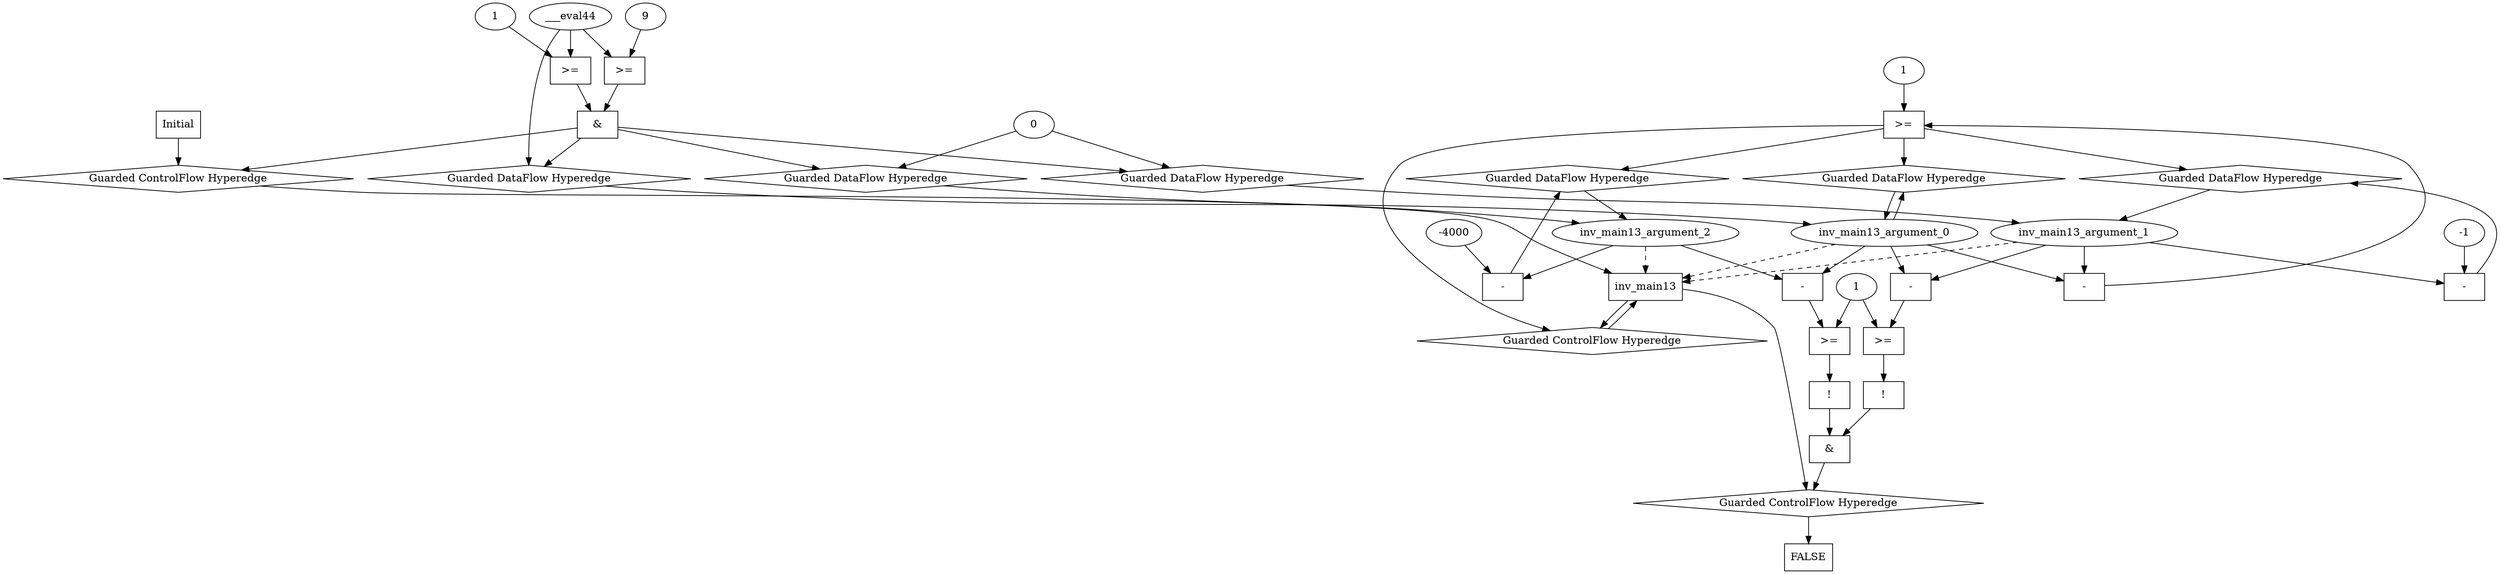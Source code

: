 digraph dag {
inv_main13 [label="inv_main13" shape="rect"];
FALSE [label="FALSE" shape="rect"];
Initial [label="Initial" shape="rect"];
ControlFowHyperEdge_0 [label="Guarded ControlFlow Hyperedge" shape="diamond"];
Initial -> ControlFowHyperEdge_0[label=""]
ControlFowHyperEdge_0 -> inv_main13[label=""]
ControlFowHyperEdge_1 [label="Guarded ControlFlow Hyperedge" shape="diamond"];
inv_main13 -> ControlFowHyperEdge_1[label=""]
ControlFowHyperEdge_1 -> inv_main13[label=""]
ControlFowHyperEdge_2 [label="Guarded ControlFlow Hyperedge" shape="diamond"];
inv_main13 -> ControlFowHyperEdge_2[label=""]
ControlFowHyperEdge_2 -> FALSE[label=""]
inv_main13_argument_0 [label="inv_main13_argument_0" shape="oval"];
inv_main13_argument_0 -> inv_main13[label="" style="dashed"]
inv_main13_argument_1 [label="inv_main13_argument_1" shape="oval"];
inv_main13_argument_1 -> inv_main13[label="" style="dashed"]
inv_main13_argument_2 [label="inv_main13_argument_2" shape="oval"];
inv_main13_argument_2 -> inv_main13[label="" style="dashed"]

xxxinv_main13___Initial_0xxx_and [label="&" shape="rect"];
xxxinv_main13___Initial_0xxxguard_0_node_0 [label=">=" shape="rect"];
xxxinv_main13___Initial_0xxxguard_0_node_1 [label="9"];
xxxinv_main13___Initial_0xxxguard_0_node_1->xxxinv_main13___Initial_0xxxguard_0_node_0
xxxinv_main13___Initial_0xxxdataFlow_0_node_0->xxxinv_main13___Initial_0xxxguard_0_node_0

xxxinv_main13___Initial_0xxxguard_0_node_0->xxxinv_main13___Initial_0xxx_and [label=""];
xxxinv_main13___Initial_0xxxguard1_node_0 [label=">=" shape="rect"];
xxxinv_main13___Initial_0xxxguard1_node_2 [label="1"];
xxxinv_main13___Initial_0xxxdataFlow_0_node_0->xxxinv_main13___Initial_0xxxguard1_node_0
xxxinv_main13___Initial_0xxxguard1_node_2->xxxinv_main13___Initial_0xxxguard1_node_0

xxxinv_main13___Initial_0xxxguard1_node_0->xxxinv_main13___Initial_0xxx_and [label=""];
xxxinv_main13___Initial_0xxx_and->ControlFowHyperEdge_0 [label=""];
xxxinv_main13___Initial_0xxxdataFlow_0_node_0 [label="___eval44"];

xxxinv_main13___Initial_0xxxdataFlow_0_node_0->DataFowHyperEdge_0_inv_main13_argument_0 [label=""];
xxxinv_main13___Initial_0xxxdataFlow1_node_0 [label="0"];

xxxinv_main13___Initial_0xxxdataFlow1_node_0->DataFowHyperEdge_0_inv_main13_argument_1 [label=""];

xxxinv_main13___Initial_0xxxdataFlow1_node_0->DataFowHyperEdge_0_inv_main13_argument_2 [label=""];
xxxinv_main13___inv_main13_1xxxguard_0_node_0 [label=">=" shape="rect"];
xxxinv_main13___inv_main13_1xxxguard_0_node_1 [label="-" shape="rect"];
xxxinv_main13___inv_main13_1xxxguard_0_node_4 [label="1"];
xxxinv_main13___inv_main13_1xxxguard_0_node_1->xxxinv_main13___inv_main13_1xxxguard_0_node_0
xxxinv_main13___inv_main13_1xxxguard_0_node_4->xxxinv_main13___inv_main13_1xxxguard_0_node_0
inv_main13_argument_0->xxxinv_main13___inv_main13_1xxxguard_0_node_1
inv_main13_argument_1->xxxinv_main13___inv_main13_1xxxguard_0_node_1

xxxinv_main13___inv_main13_1xxxguard_0_node_0->ControlFowHyperEdge_1 [label=""];
xxxinv_main13___inv_main13_1xxxdataFlow_0_node_0 [label="-" shape="rect"];
xxxinv_main13___inv_main13_1xxxdataFlow_0_node_2 [label="-1"];
inv_main13_argument_1->xxxinv_main13___inv_main13_1xxxdataFlow_0_node_0
xxxinv_main13___inv_main13_1xxxdataFlow_0_node_2->xxxinv_main13___inv_main13_1xxxdataFlow_0_node_0

xxxinv_main13___inv_main13_1xxxdataFlow_0_node_0->DataFowHyperEdge_1_inv_main13_argument_1 [label=""];
xxxinv_main13___inv_main13_1xxxdataFlow1_node_0 [label="-" shape="rect"];
xxxinv_main13___inv_main13_1xxxdataFlow1_node_2 [label="-4000"];
inv_main13_argument_2->xxxinv_main13___inv_main13_1xxxdataFlow1_node_0
xxxinv_main13___inv_main13_1xxxdataFlow1_node_2->xxxinv_main13___inv_main13_1xxxdataFlow1_node_0

xxxinv_main13___inv_main13_1xxxdataFlow1_node_0->DataFowHyperEdge_1_inv_main13_argument_2 [label=""];
xxxFALSE___inv_main13_2xxx_and [label="&" shape="rect"];
xxxFALSE___inv_main13_2xxxguard_0_node_0 [label="!" shape="rect"];
xxxFALSE___inv_main13_2xxxguard_0_node_1 [label=">=" shape="rect"];
xxxFALSE___inv_main13_2xxxguard_0_node_2 [label="-" shape="rect"];
xxxFALSE___inv_main13_2xxxguard_0_node_5 [label="1"];
xxxFALSE___inv_main13_2xxxguard_0_node_1->xxxFALSE___inv_main13_2xxxguard_0_node_0
xxxFALSE___inv_main13_2xxxguard_0_node_2->xxxFALSE___inv_main13_2xxxguard_0_node_1
xxxFALSE___inv_main13_2xxxguard_0_node_5->xxxFALSE___inv_main13_2xxxguard_0_node_1
inv_main13_argument_2->xxxFALSE___inv_main13_2xxxguard_0_node_2
inv_main13_argument_0->xxxFALSE___inv_main13_2xxxguard_0_node_2

xxxFALSE___inv_main13_2xxxguard_0_node_0->xxxFALSE___inv_main13_2xxx_and [label=""];
xxxFALSE___inv_main13_2xxxguard1_node_0 [label="!" shape="rect"];
xxxFALSE___inv_main13_2xxxguard1_node_1 [label=">=" shape="rect"];
xxxFALSE___inv_main13_2xxxguard1_node_2 [label="-" shape="rect"];
xxxFALSE___inv_main13_2xxxguard1_node_1->xxxFALSE___inv_main13_2xxxguard1_node_0
xxxFALSE___inv_main13_2xxxguard1_node_2->xxxFALSE___inv_main13_2xxxguard1_node_1
xxxFALSE___inv_main13_2xxxguard_0_node_5->xxxFALSE___inv_main13_2xxxguard1_node_1
inv_main13_argument_0->xxxFALSE___inv_main13_2xxxguard1_node_2
inv_main13_argument_1->xxxFALSE___inv_main13_2xxxguard1_node_2

xxxFALSE___inv_main13_2xxxguard1_node_0->xxxFALSE___inv_main13_2xxx_and [label=""];
xxxFALSE___inv_main13_2xxx_and->ControlFowHyperEdge_2 [label=""];
DataFowHyperEdge_0_inv_main13_argument_0 [label="Guarded DataFlow Hyperedge" shape="diamond"];
DataFowHyperEdge_0_inv_main13_argument_0 -> inv_main13_argument_0[label=""]
xxxinv_main13___Initial_0xxx_and -> DataFowHyperEdge_0_inv_main13_argument_0[label=""]
DataFowHyperEdge_0_inv_main13_argument_1 [label="Guarded DataFlow Hyperedge" shape="diamond"];
DataFowHyperEdge_0_inv_main13_argument_1 -> inv_main13_argument_1[label=""]
xxxinv_main13___Initial_0xxx_and -> DataFowHyperEdge_0_inv_main13_argument_1[label=""]
DataFowHyperEdge_0_inv_main13_argument_2 [label="Guarded DataFlow Hyperedge" shape="diamond"];
DataFowHyperEdge_0_inv_main13_argument_2 -> inv_main13_argument_2[label=""]
xxxinv_main13___Initial_0xxx_and -> DataFowHyperEdge_0_inv_main13_argument_2[label=""]
DataFowHyperEdge_1_inv_main13_argument_0 [label="Guarded DataFlow Hyperedge" shape="diamond"];
DataFowHyperEdge_1_inv_main13_argument_0 -> inv_main13_argument_0[label=""]
xxxinv_main13___inv_main13_1xxxguard_0_node_0 -> DataFowHyperEdge_1_inv_main13_argument_0[label=""]
DataFowHyperEdge_1_inv_main13_argument_1 [label="Guarded DataFlow Hyperedge" shape="diamond"];
DataFowHyperEdge_1_inv_main13_argument_1 -> inv_main13_argument_1[label=""]
xxxinv_main13___inv_main13_1xxxguard_0_node_0 -> DataFowHyperEdge_1_inv_main13_argument_1[label=""]
DataFowHyperEdge_1_inv_main13_argument_2 [label="Guarded DataFlow Hyperedge" shape="diamond"];
DataFowHyperEdge_1_inv_main13_argument_2 -> inv_main13_argument_2[label=""]
xxxinv_main13___inv_main13_1xxxguard_0_node_0 -> DataFowHyperEdge_1_inv_main13_argument_2[label=""]
inv_main13_argument_0 -> DataFowHyperEdge_1_inv_main13_argument_0[label=""]
}
